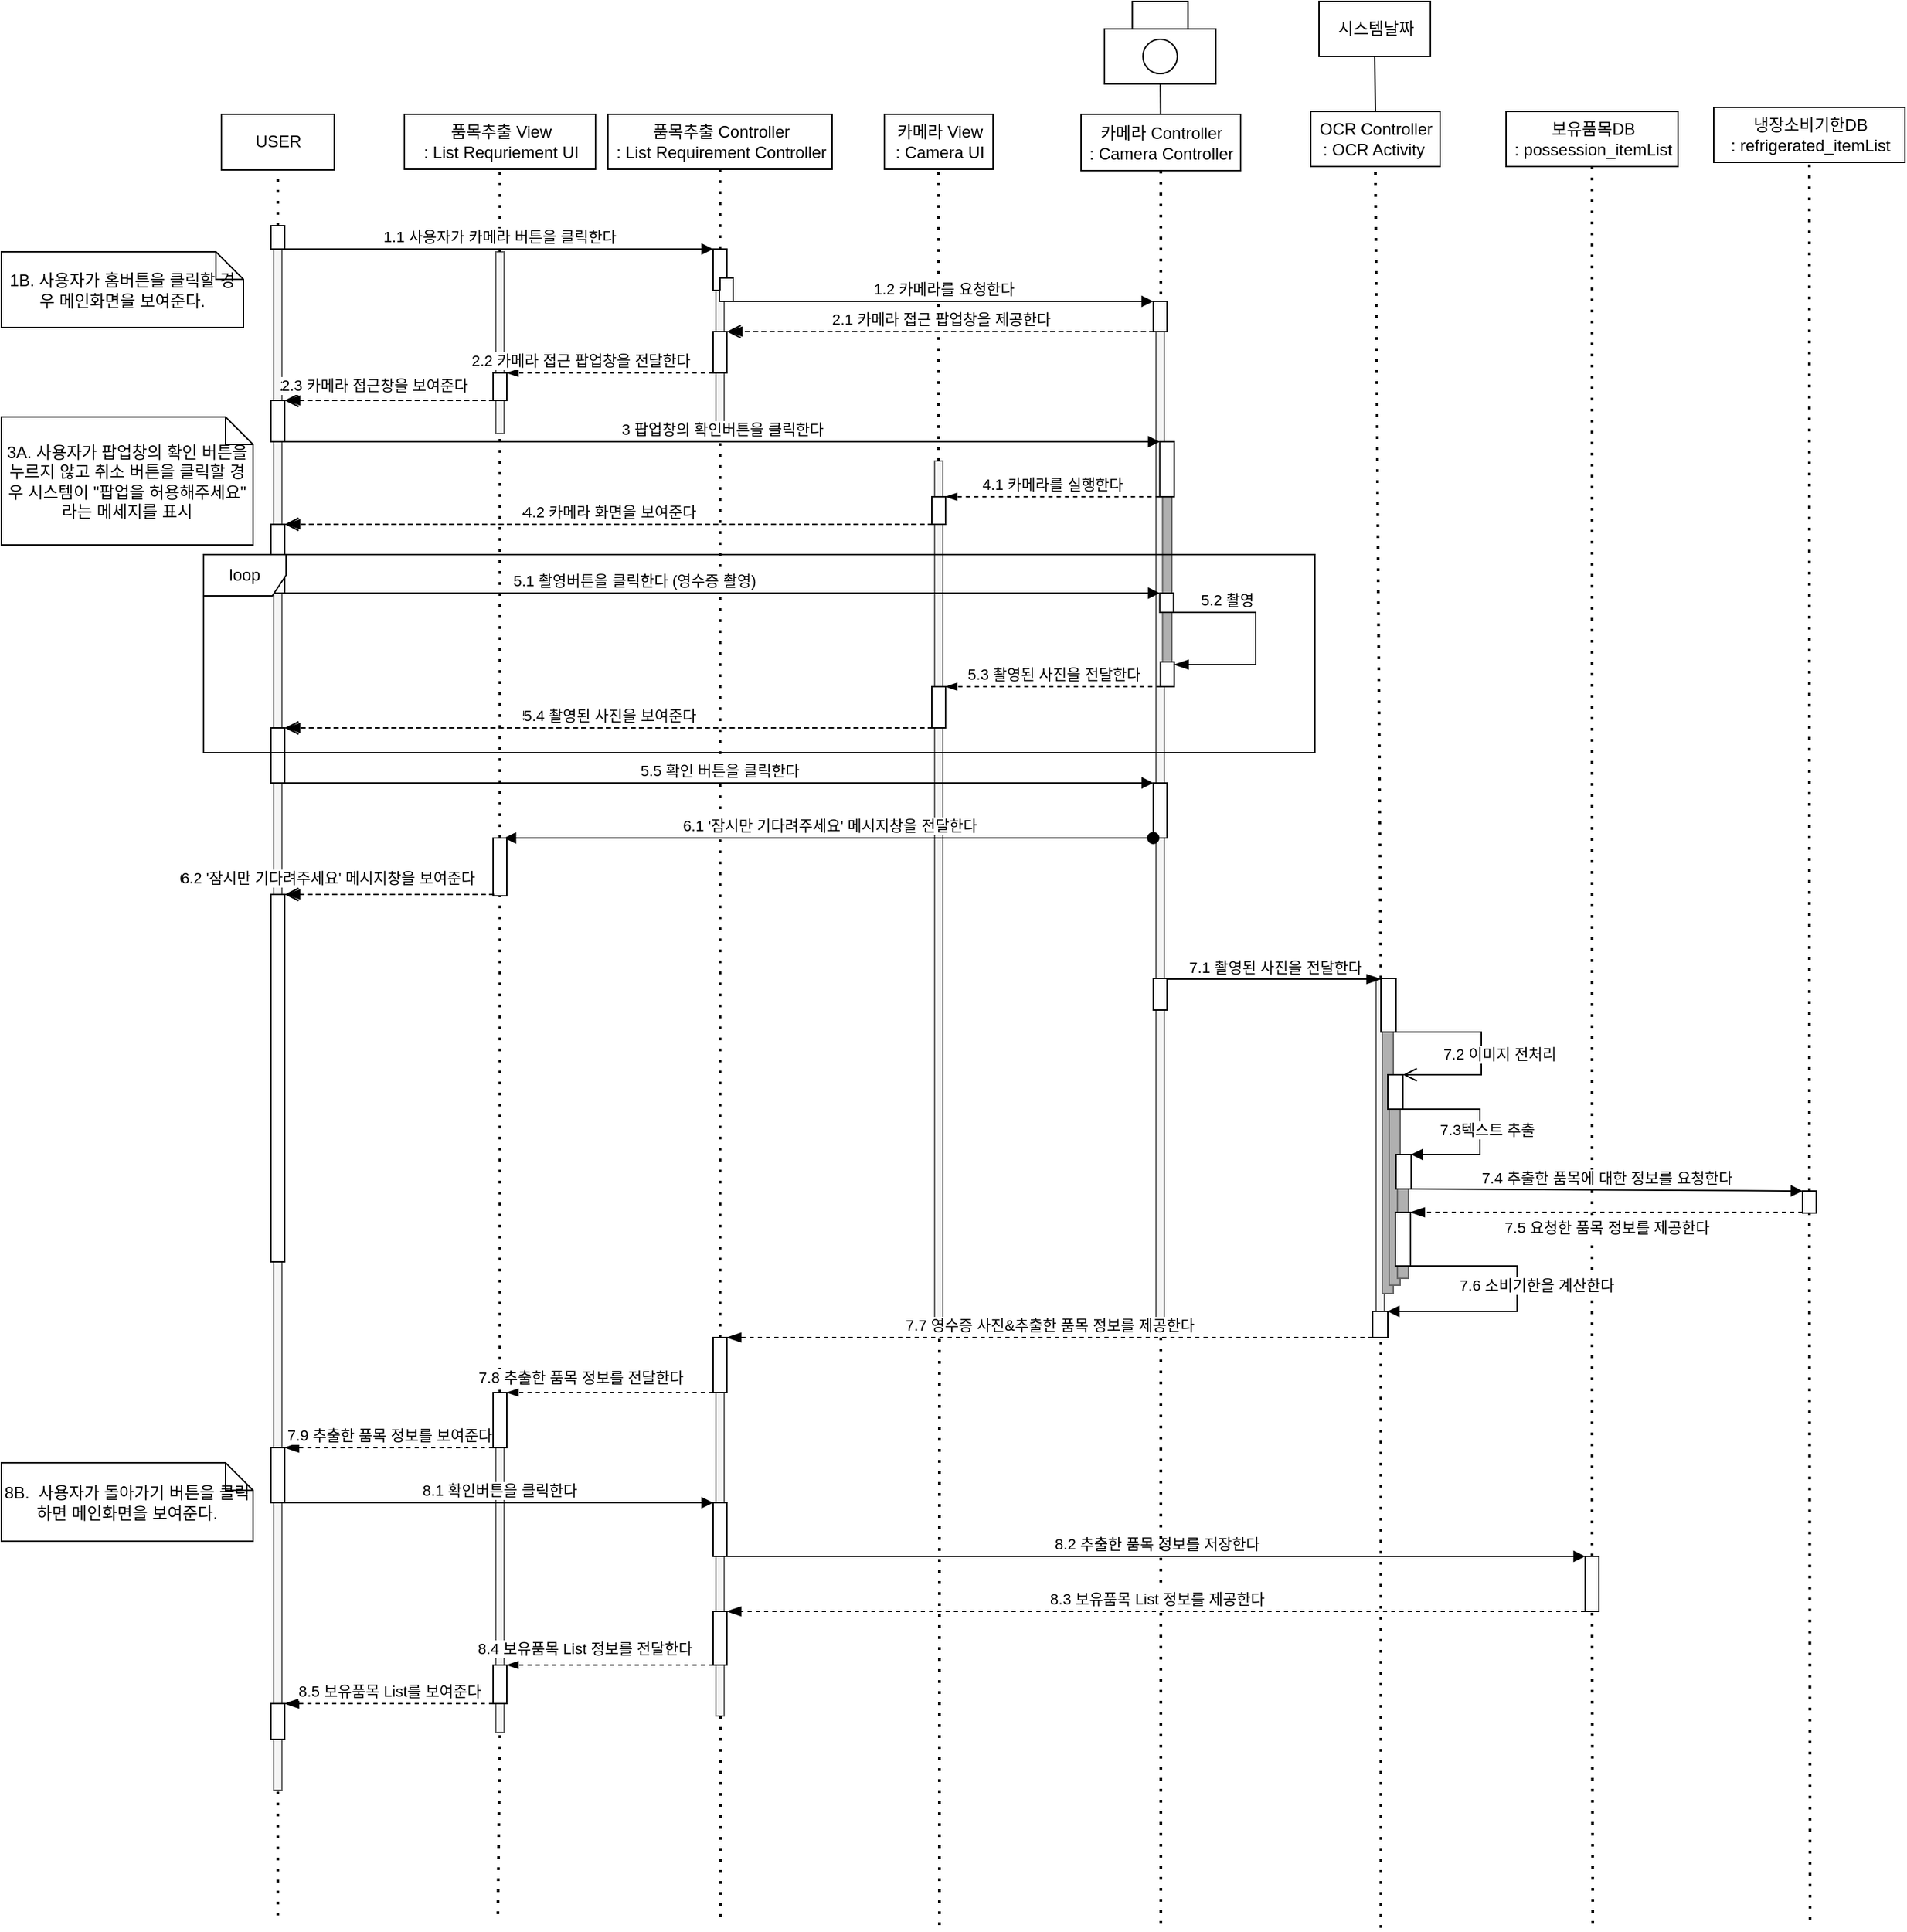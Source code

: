 <mxfile version="15.7.3" type="device"><diagram id="ChWG0NkSkj-l7kRN8Izt" name="Page-1"><mxGraphModel dx="2790" dy="1550" grid="0" gridSize="10" guides="1" tooltips="1" connect="1" arrows="1" fold="1" page="0" pageScale="1" pageWidth="827" pageHeight="1169" math="0" shadow="0"><root><mxCell id="0"/><mxCell id="1" parent="0"/><mxCell id="0nn3gfYqNoB2Dqnkeqli-12" value="" style="html=1;points=[];perimeter=orthogonalPerimeter;fillColor=#f5f5f5;fontColor=#333333;strokeColor=#666666;" vertex="1" parent="1"><mxGeometry x="287.5" y="965" width="6" height="233" as="geometry"/></mxCell><mxCell id="0nn3gfYqNoB2Dqnkeqli-11" value="" style="html=1;points=[];perimeter=orthogonalPerimeter;fillColor=#f5f5f5;fontColor=#333333;strokeColor=#666666;" vertex="1" parent="1"><mxGeometry x="447.5" y="914" width="6" height="272" as="geometry"/></mxCell><mxCell id="0nn3gfYqNoB2Dqnkeqli-9" value="" style="html=1;points=[];perimeter=orthogonalPerimeter;fillColor=#f5f5f5;fontColor=#333333;strokeColor=#666666;" vertex="1" parent="1"><mxGeometry x="606.5" y="274" width="6" height="632" as="geometry"/></mxCell><mxCell id="9cKev6pvQpJXpguG5PhA-92" value="" style="html=1;points=[];perimeter=orthogonalPerimeter;fillColor=#f5f5f5;fontColor=#333333;strokeColor=#666666;" parent="1" vertex="1"><mxGeometry x="767.5" y="161" width="6" height="740" as="geometry"/></mxCell><mxCell id="0nn3gfYqNoB2Dqnkeqli-2" value="" style="html=1;points=[];perimeter=orthogonalPerimeter;fillColor=#f5f5f5;fontColor=#333333;strokeColor=#666666;" vertex="1" parent="1"><mxGeometry x="287.5" y="122" width="6" height="132" as="geometry"/></mxCell><mxCell id="9cKev6pvQpJXpguG5PhA-1" value="" style="endArrow=none;dashed=1;html=1;dashPattern=1 3;strokeWidth=2;rounded=0;startArrow=none;" parent="1" source="0nn3gfYqNoB2Dqnkeqli-11" edge="1"><mxGeometry width="50" height="50" relative="1" as="geometry"><mxPoint x="450.5" y="1211" as="sourcePoint"/><mxPoint x="451" y="1332" as="targetPoint"/></mxGeometry></mxCell><mxCell id="9cKev6pvQpJXpguG5PhA-3" value="" style="endArrow=none;dashed=1;html=1;dashPattern=1 3;strokeWidth=2;rounded=0;entryX=0.5;entryY=1;entryDx=0;entryDy=0;" parent="1" target="9cKev6pvQpJXpguG5PhA-120" edge="1"><mxGeometry width="50" height="50" relative="1" as="geometry"><mxPoint x="129" y="1331" as="sourcePoint"/><mxPoint x="129" y="1130" as="targetPoint"/></mxGeometry></mxCell><mxCell id="9cKev6pvQpJXpguG5PhA-5" value="" style="endArrow=none;dashed=1;html=1;dashPattern=1 3;strokeWidth=2;rounded=0;entryX=0.5;entryY=1;entryDx=0;entryDy=0;startArrow=none;" parent="1" source="9cKev6pvQpJXpguG5PhA-73" target="9cKev6pvQpJXpguG5PhA-89" edge="1"><mxGeometry width="50" height="50" relative="1" as="geometry"><mxPoint x="450.5" y="1010" as="sourcePoint"/><mxPoint x="450.5" y="132" as="targetPoint"/></mxGeometry></mxCell><mxCell id="9cKev6pvQpJXpguG5PhA-7" value="" style="endArrow=none;dashed=1;html=1;dashPattern=1 3;strokeWidth=2;rounded=0;entryX=0.5;entryY=1;entryDx=0;entryDy=0;startArrow=none;" parent="1" target="9cKev6pvQpJXpguG5PhA-118" edge="1"><mxGeometry width="50" height="50" relative="1" as="geometry"><mxPoint x="129" y="198" as="sourcePoint"/><mxPoint x="129" y="90.49" as="targetPoint"/></mxGeometry></mxCell><mxCell id="9cKev6pvQpJXpguG5PhA-8" value="" style="endArrow=none;dashed=1;html=1;dashPattern=1 3;strokeWidth=2;rounded=0;entryX=0.5;entryY=1;entryDx=0;entryDy=0;startArrow=none;" parent="1" source="9cKev6pvQpJXpguG5PhA-120" target="9cKev6pvQpJXpguG5PhA-76" edge="1"><mxGeometry width="50" height="50" relative="1" as="geometry"><mxPoint x="129" y="1330" as="sourcePoint"/><mxPoint x="129" y="610" as="targetPoint"/></mxGeometry></mxCell><mxCell id="9cKev6pvQpJXpguG5PhA-10" value="" style="endArrow=none;dashed=1;html=1;dashPattern=1 3;strokeWidth=2;rounded=0;entryX=0.5;entryY=1;entryDx=0;entryDy=0;startArrow=none;" parent="1" source="9cKev6pvQpJXpguG5PhA-76" edge="1"><mxGeometry width="50" height="50" relative="1" as="geometry"><mxPoint x="129" y="1330" as="sourcePoint"/><mxPoint x="129" y="551" as="targetPoint"/></mxGeometry></mxCell><mxCell id="9cKev6pvQpJXpguG5PhA-11" value="" style="endArrow=none;dashed=1;html=1;dashPattern=1 3;strokeWidth=2;rounded=0;entryX=0.5;entryY=1;entryDx=0;entryDy=0;startArrow=none;" parent="1" edge="1"><mxGeometry width="50" height="50" relative="1" as="geometry"><mxPoint x="129" y="370" as="sourcePoint"/><mxPoint x="129" y="320" as="targetPoint"/></mxGeometry></mxCell><mxCell id="9cKev6pvQpJXpguG5PhA-12" value="" style="endArrow=none;dashed=1;html=1;dashPattern=1 3;strokeWidth=2;rounded=0;entryX=0.5;entryY=1;entryDx=0;entryDy=0;startArrow=none;" parent="1" edge="1"><mxGeometry width="50" height="50" relative="1" as="geometry"><mxPoint x="129" y="260" as="sourcePoint"/><mxPoint x="129" y="230" as="targetPoint"/></mxGeometry></mxCell><mxCell id="9cKev6pvQpJXpguG5PhA-13" value="" style="endArrow=none;dashed=1;html=1;dashPattern=1 3;strokeWidth=2;rounded=0;entryX=0.5;entryY=1;entryDx=0;entryDy=0;startArrow=none;" parent="1" source="9cKev6pvQpJXpguG5PhA-118" target="9cKev6pvQpJXpguG5PhA-15" edge="1"><mxGeometry width="50" height="50" relative="1" as="geometry"><mxPoint x="129" y="198" as="sourcePoint"/><mxPoint x="810" y="240" as="targetPoint"/></mxGeometry></mxCell><mxCell id="9cKev6pvQpJXpguG5PhA-14" value="" style="html=1;points=[];perimeter=orthogonalPerimeter;fillColor=#f5f5f5;fontColor=#333333;strokeColor=#666666;" parent="1" vertex="1"><mxGeometry x="126" y="120" width="6" height="1120" as="geometry"/></mxCell><mxCell id="9cKev6pvQpJXpguG5PhA-15" value="USER" style="html=1;" parent="1" vertex="1"><mxGeometry x="88" y="22" width="82" height="40.49" as="geometry"/></mxCell><mxCell id="9cKev6pvQpJXpguG5PhA-16" value="품목추출 View&lt;br&gt;: List Requriement UI" style="html=1;" parent="1" vertex="1"><mxGeometry x="221" y="22" width="139" height="40" as="geometry"/></mxCell><mxCell id="9cKev6pvQpJXpguG5PhA-17" value="품목추출 Controller&lt;br&gt;: List Requirement Controller" style="html=1;" parent="1" vertex="1"><mxGeometry x="369" y="22" width="163" height="40" as="geometry"/></mxCell><mxCell id="9cKev6pvQpJXpguG5PhA-18" value="카메라 View&lt;br&gt;: Camera UI" style="html=1;" parent="1" vertex="1"><mxGeometry x="570" y="22.0" width="79" height="40.01" as="geometry"/></mxCell><mxCell id="9cKev6pvQpJXpguG5PhA-19" value="카메라 Controller&lt;br&gt;: Camera Controller" style="html=1;" parent="1" vertex="1"><mxGeometry x="713" y="22" width="116" height="41" as="geometry"/></mxCell><mxCell id="9cKev6pvQpJXpguG5PhA-20" value="OCR Controller&lt;br&gt;: OCR Activity&amp;nbsp;" style="html=1;" parent="1" vertex="1"><mxGeometry x="880" y="20" width="94" height="40" as="geometry"/></mxCell><mxCell id="9cKev6pvQpJXpguG5PhA-21" value="보유품목DB&lt;br&gt;: possession_itemList" style="html=1;" parent="1" vertex="1"><mxGeometry x="1022" y="20" width="125" height="40" as="geometry"/></mxCell><mxCell id="9cKev6pvQpJXpguG5PhA-22" value="냉장소비기한DB&lt;br&gt;: refrigerated_itemList" style="html=1;" parent="1" vertex="1"><mxGeometry x="1173" y="17" width="139" height="40" as="geometry"/></mxCell><mxCell id="9cKev6pvQpJXpguG5PhA-23" value="0" style="html=1;" parent="1" vertex="1"><mxGeometry x="730" y="-40" width="81" height="40" as="geometry"/></mxCell><mxCell id="9cKev6pvQpJXpguG5PhA-24" value="" style="html=1;" parent="1" vertex="1"><mxGeometry x="750.25" y="-60" width="40.5" height="20" as="geometry"/></mxCell><mxCell id="9cKev6pvQpJXpguG5PhA-25" value="" style="ellipse;whiteSpace=wrap;html=1;aspect=fixed;" parent="1" vertex="1"><mxGeometry x="758" y="-32.5" width="25" height="25" as="geometry"/></mxCell><mxCell id="9cKev6pvQpJXpguG5PhA-26" value="시스템날짜" style="html=1;" parent="1" vertex="1"><mxGeometry x="886" y="-60" width="81" height="40" as="geometry"/></mxCell><mxCell id="9cKev6pvQpJXpguG5PhA-27" value="" style="endArrow=none;html=1;rounded=0;" parent="1" source="9cKev6pvQpJXpguG5PhA-19" target="9cKev6pvQpJXpguG5PhA-23" edge="1"><mxGeometry width="50" height="50" relative="1" as="geometry"><mxPoint x="760" y="150" as="sourcePoint"/><mxPoint x="810" y="100" as="targetPoint"/></mxGeometry></mxCell><mxCell id="9cKev6pvQpJXpguG5PhA-28" value="" style="endArrow=none;html=1;rounded=0;entryX=0.5;entryY=1;entryDx=0;entryDy=0;exitX=0.5;exitY=0;exitDx=0;exitDy=0;" parent="1" source="9cKev6pvQpJXpguG5PhA-20" target="9cKev6pvQpJXpguG5PhA-26" edge="1"><mxGeometry width="50" height="50" relative="1" as="geometry"><mxPoint x="756" y="120" as="sourcePoint"/><mxPoint x="806" y="70" as="targetPoint"/></mxGeometry></mxCell><mxCell id="9cKev6pvQpJXpguG5PhA-29" value="" style="endArrow=none;dashed=1;html=1;dashPattern=1 3;strokeWidth=2;rounded=0;entryX=0.5;entryY=1;entryDx=0;entryDy=0;startArrow=none;" parent="1" source="0nn3gfYqNoB2Dqnkeqli-2" target="9cKev6pvQpJXpguG5PhA-16" edge="1"><mxGeometry width="50" height="50" relative="1" as="geometry"><mxPoint x="289" y="1330" as="sourcePoint"/><mxPoint x="810" y="380" as="targetPoint"/></mxGeometry></mxCell><mxCell id="9cKev6pvQpJXpguG5PhA-30" value="" style="endArrow=none;dashed=1;html=1;dashPattern=1 3;strokeWidth=2;rounded=0;startArrow=none;" parent="1" source="9cKev6pvQpJXpguG5PhA-90" target="9cKev6pvQpJXpguG5PhA-17" edge="1"><mxGeometry width="50" height="50" relative="1" as="geometry"><mxPoint x="449" y="1320" as="sourcePoint"/><mxPoint x="810" y="240" as="targetPoint"/></mxGeometry></mxCell><mxCell id="9cKev6pvQpJXpguG5PhA-31" value="" style="endArrow=none;dashed=1;html=1;dashPattern=1 3;strokeWidth=2;rounded=0;entryX=0.5;entryY=1;entryDx=0;entryDy=0;startArrow=none;" parent="1" source="0nn3gfYqNoB2Dqnkeqli-9" target="9cKev6pvQpJXpguG5PhA-18" edge="1"><mxGeometry width="50" height="50" relative="1" as="geometry"><mxPoint x="609" y="1330" as="sourcePoint"/><mxPoint x="820" y="430" as="targetPoint"/></mxGeometry></mxCell><mxCell id="9cKev6pvQpJXpguG5PhA-32" value="" style="endArrow=none;dashed=1;html=1;dashPattern=1 3;strokeWidth=2;rounded=0;entryX=0.5;entryY=1;entryDx=0;entryDy=0;startArrow=none;" parent="1" source="9cKev6pvQpJXpguG5PhA-92" target="9cKev6pvQpJXpguG5PhA-19" edge="1"><mxGeometry width="50" height="50" relative="1" as="geometry"><mxPoint x="769" y="1320" as="sourcePoint"/><mxPoint x="820" y="430" as="targetPoint"/></mxGeometry></mxCell><mxCell id="9cKev6pvQpJXpguG5PhA-33" value="" style="endArrow=none;dashed=1;html=1;dashPattern=1 3;strokeWidth=2;rounded=0;entryX=0.5;entryY=1;entryDx=0;entryDy=0;startArrow=none;" parent="1" target="9cKev6pvQpJXpguG5PhA-20" edge="1"><mxGeometry width="50" height="50" relative="1" as="geometry"><mxPoint x="931" y="650" as="sourcePoint"/><mxPoint x="820" y="430" as="targetPoint"/></mxGeometry></mxCell><mxCell id="9cKev6pvQpJXpguG5PhA-34" value="" style="endArrow=none;dashed=1;html=1;dashPattern=1 3;strokeWidth=2;rounded=0;entryX=0.5;entryY=1;entryDx=0;entryDy=0;startArrow=none;" parent="1" source="9cKev6pvQpJXpguG5PhA-78" target="9cKev6pvQpJXpguG5PhA-21" edge="1"><mxGeometry width="50" height="50" relative="1" as="geometry"><mxPoint x="1089" y="1330" as="sourcePoint"/><mxPoint x="820" y="260" as="targetPoint"/></mxGeometry></mxCell><mxCell id="9cKev6pvQpJXpguG5PhA-35" value="" style="endArrow=none;dashed=1;html=1;dashPattern=1 3;strokeWidth=2;rounded=0;entryX=0.5;entryY=1;entryDx=0;entryDy=0;startArrow=none;" parent="1" source="9cKev6pvQpJXpguG5PhA-71" target="9cKev6pvQpJXpguG5PhA-22" edge="1"><mxGeometry width="50" height="50" relative="1" as="geometry"><mxPoint x="1230" y="1327" as="sourcePoint"/><mxPoint x="801" y="257" as="targetPoint"/></mxGeometry></mxCell><mxCell id="9cKev6pvQpJXpguG5PhA-36" value="1.1 사용자가 카메라 버튼을 클릭한다" style="html=1;verticalAlign=bottom;endArrow=block;rounded=0;" parent="1" target="9cKev6pvQpJXpguG5PhA-90" edge="1" source="9cKev6pvQpJXpguG5PhA-118"><mxGeometry width="80" relative="1" as="geometry"><mxPoint x="157" y="120" as="sourcePoint"/><mxPoint x="433" y="135" as="targetPoint"/></mxGeometry></mxCell><mxCell id="9cKev6pvQpJXpguG5PhA-37" value="1.2 카메라를 요청한다" style="html=1;verticalAlign=bottom;endArrow=block;rounded=0;startArrow=none;" parent="1" target="9cKev6pvQpJXpguG5PhA-94" edge="1" source="0nn3gfYqNoB2Dqnkeqli-7"><mxGeometry width="80" relative="1" as="geometry"><mxPoint x="450" y="150" as="sourcePoint"/><mxPoint x="770" y="150" as="targetPoint"/></mxGeometry></mxCell><mxCell id="9cKev6pvQpJXpguG5PhA-40" value="2.3 카메라 접근창을 보여준다" style="html=1;verticalAlign=bottom;endArrow=open;dashed=1;endSize=8;rounded=0;" parent="1" edge="1" target="9cKev6pvQpJXpguG5PhA-84" source="9cKev6pvQpJXpguG5PhA-55"><mxGeometry x="0.155" y="-2" relative="1" as="geometry"><mxPoint x="290" y="230" as="sourcePoint"/><mxPoint x="134.26" y="229.904" as="targetPoint"/><mxPoint as="offset"/></mxGeometry></mxCell><mxCell id="9cKev6pvQpJXpguG5PhA-41" value="4.2 카메라 화면을 보여준다" style="html=1;verticalAlign=bottom;endArrow=open;dashed=1;endSize=8;rounded=0;" parent="1" edge="1" target="9cKev6pvQpJXpguG5PhA-88" source="9cKev6pvQpJXpguG5PhA-57"><mxGeometry relative="1" as="geometry"><mxPoint x="587" y="312" as="sourcePoint"/><mxPoint x="133.34" y="320.12" as="targetPoint"/></mxGeometry></mxCell><mxCell id="9cKev6pvQpJXpguG5PhA-42" value="5.4 촬영된 사진을 보여준다" style="html=1;verticalAlign=bottom;endArrow=open;dashed=1;endSize=8;rounded=0;" parent="1" edge="1" target="9cKev6pvQpJXpguG5PhA-95" source="9cKev6pvQpJXpguG5PhA-59"><mxGeometry relative="1" as="geometry"><mxPoint x="613" y="490" as="sourcePoint"/><mxPoint x="133.28" y="489.95" as="targetPoint"/></mxGeometry></mxCell><mxCell id="9cKev6pvQpJXpguG5PhA-43" value="5.5 확인 버튼을 클릭한다" style="html=1;verticalAlign=bottom;endArrow=block;rounded=0;entryX=0.008;entryY=-0.001;entryDx=0;entryDy=0;entryPerimeter=0;" parent="1" target="9cKev6pvQpJXpguG5PhA-61" edge="1" source="9cKev6pvQpJXpguG5PhA-95"><mxGeometry width="80" relative="1" as="geometry"><mxPoint x="130" y="530" as="sourcePoint"/><mxPoint x="770" y="530" as="targetPoint"/></mxGeometry></mxCell><mxCell id="9cKev6pvQpJXpguG5PhA-44" value="6.2 '잠시만 기다려주세요' 메시지창을 보여준다" style="html=1;verticalAlign=bottom;endArrow=open;dashed=1;endSize=8;rounded=0;" parent="1" edge="1" target="9cKev6pvQpJXpguG5PhA-105" source="9cKev6pvQpJXpguG5PhA-63"><mxGeometry x="0.604" y="-3" relative="1" as="geometry"><mxPoint x="290" y="610" as="sourcePoint"/><mxPoint x="193" y="628" as="targetPoint"/><mxPoint as="offset"/></mxGeometry></mxCell><mxCell id="9cKev6pvQpJXpguG5PhA-49" value="8.1 확인버튼을 클릭한다" style="html=1;verticalAlign=bottom;endArrow=block;rounded=0;" parent="1" edge="1" target="9cKev6pvQpJXpguG5PhA-77" source="9cKev6pvQpJXpguG5PhA-76"><mxGeometry width="80" relative="1" as="geometry"><mxPoint x="125" y="1130" as="sourcePoint"/><mxPoint x="445" y="1130" as="targetPoint"/></mxGeometry></mxCell><mxCell id="9cKev6pvQpJXpguG5PhA-50" value="8.2 추출한 품목 정보를 저장한다" style="html=1;verticalAlign=bottom;endArrow=block;rounded=0;startArrow=none;" parent="1" target="9cKev6pvQpJXpguG5PhA-78" edge="1" source="9cKev6pvQpJXpguG5PhA-77"><mxGeometry width="80" relative="1" as="geometry"><mxPoint x="450.5" y="1169" as="sourcePoint"/><mxPoint x="1085" y="1169" as="targetPoint"/></mxGeometry></mxCell><mxCell id="9cKev6pvQpJXpguG5PhA-54" value="" style="endArrow=none;dashed=1;html=1;dashPattern=1 3;strokeWidth=2;rounded=0;entryX=0.5;entryY=1;entryDx=0;entryDy=0;startArrow=none;" parent="1" source="9cKev6pvQpJXpguG5PhA-89" target="9cKev6pvQpJXpguG5PhA-90" edge="1"><mxGeometry width="50" height="50" relative="1" as="geometry"><mxPoint x="449" y="1320" as="sourcePoint"/><mxPoint x="450.5" y="89.01" as="targetPoint"/></mxGeometry></mxCell><mxCell id="9cKev6pvQpJXpguG5PhA-55" value="" style="html=1;points=[];perimeter=orthogonalPerimeter;" parent="1" vertex="1"><mxGeometry x="285.5" y="210" width="10" height="20" as="geometry"/></mxCell><mxCell id="9cKev6pvQpJXpguG5PhA-56" value="" style="html=1;verticalAlign=bottom;endArrow=none;rounded=0;" parent="1" target="9cKev6pvQpJXpguG5PhA-99" edge="1"><mxGeometry width="80" relative="1" as="geometry"><mxPoint x="770.5" y="300" as="sourcePoint"/><mxPoint x="610" y="300" as="targetPoint"/></mxGeometry></mxCell><mxCell id="9cKev6pvQpJXpguG5PhA-57" value="" style="html=1;points=[];perimeter=orthogonalPerimeter;" parent="1" vertex="1"><mxGeometry x="604.5" y="300" width="10" height="20" as="geometry"/></mxCell><mxCell id="9cKev6pvQpJXpguG5PhA-60" value="5.2 촬영" style="html=1;verticalAlign=bottom;endArrow=blockThin;endSize=8;rounded=0;endFill=1;" parent="1" source="9cKev6pvQpJXpguG5PhA-104" target="9cKev6pvQpJXpguG5PhA-100" edge="1"><mxGeometry x="-0.506" relative="1" as="geometry"><mxPoint x="802" y="390" as="sourcePoint"/><mxPoint x="797" y="429" as="targetPoint"/><Array as="points"><mxPoint x="840" y="384"/><mxPoint x="840" y="422"/></Array><mxPoint as="offset"/></mxGeometry></mxCell><mxCell id="9cKev6pvQpJXpguG5PhA-61" value="" style="html=1;points=[];perimeter=orthogonalPerimeter;" parent="1" vertex="1"><mxGeometry x="765.5" y="508" width="10" height="40" as="geometry"/></mxCell><mxCell id="9cKev6pvQpJXpguG5PhA-63" value="" style="html=1;points=[];perimeter=orthogonalPerimeter;" parent="1" vertex="1"><mxGeometry x="285.5" y="548" width="10" height="42" as="geometry"/></mxCell><mxCell id="9cKev6pvQpJXpguG5PhA-64" value="" style="endArrow=none;dashed=1;html=1;dashPattern=1 3;strokeWidth=2;rounded=0;entryX=0.5;entryY=1;entryDx=0;entryDy=0;startArrow=none;" parent="1" source="9cKev6pvQpJXpguG5PhA-74" target="9cKev6pvQpJXpguG5PhA-63" edge="1"><mxGeometry width="50" height="50" relative="1" as="geometry"><mxPoint x="289" y="1330" as="sourcePoint"/><mxPoint x="290.5" y="90" as="targetPoint"/></mxGeometry></mxCell><mxCell id="9cKev6pvQpJXpguG5PhA-65" value="" style="html=1;points=[];perimeter=orthogonalPerimeter;" parent="1" vertex="1"><mxGeometry x="765.5" y="650" width="10" height="23" as="geometry"/></mxCell><mxCell id="9cKev6pvQpJXpguG5PhA-66" value="" style="endArrow=none;dashed=1;html=1;dashPattern=1 3;strokeWidth=2;rounded=0;" parent="1" edge="1" target="9cKev6pvQpJXpguG5PhA-117"><mxGeometry width="50" height="50" relative="1" as="geometry"><mxPoint x="931" y="1340" as="sourcePoint"/><mxPoint x="930.5" y="1010" as="targetPoint"/></mxGeometry></mxCell><mxCell id="9cKev6pvQpJXpguG5PhA-67" value="7.2 이미지 전처리" style="html=1;verticalAlign=bottom;endArrow=open;endSize=8;rounded=0;" parent="1" source="9cKev6pvQpJXpguG5PhA-110" target="9cKev6pvQpJXpguG5PhA-112" edge="1"><mxGeometry x="0.16" y="13" relative="1" as="geometry"><mxPoint x="952" y="685" as="sourcePoint"/><mxPoint x="934" y="720" as="targetPoint"/><Array as="points"><mxPoint x="1004" y="689"/><mxPoint x="1004" y="720"/></Array><mxPoint as="offset"/></mxGeometry></mxCell><mxCell id="9cKev6pvQpJXpguG5PhA-68" value="7.4 추출한 품목에 대한 정보를 요청한다" style="html=1;verticalAlign=bottom;endArrow=block;rounded=0;" parent="1" source="9cKev6pvQpJXpguG5PhA-114" target="9cKev6pvQpJXpguG5PhA-71" edge="1"><mxGeometry width="80" relative="1" as="geometry"><mxPoint x="979" y="820" as="sourcePoint"/><mxPoint x="1209" y="820" as="targetPoint"/></mxGeometry></mxCell><mxCell id="9cKev6pvQpJXpguG5PhA-70" value="7.6 소비기한을 계산한다" style="html=1;verticalAlign=bottom;endArrow=block;rounded=0;edgeStyle=orthogonalEdgeStyle;" parent="1" source="9cKev6pvQpJXpguG5PhA-115" target="9cKev6pvQpJXpguG5PhA-117" edge="1"><mxGeometry x="-0.017" y="14" width="80" relative="1" as="geometry"><mxPoint x="979" y="890" as="sourcePoint"/><mxPoint x="1030" y="971" as="targetPoint"/><Array as="points"><mxPoint x="1030" y="859"/><mxPoint x="1030" y="892"/></Array><mxPoint as="offset"/></mxGeometry></mxCell><mxCell id="9cKev6pvQpJXpguG5PhA-71" value="" style="html=1;points=[];perimeter=orthogonalPerimeter;" parent="1" vertex="1"><mxGeometry x="1237.5" y="804.5" width="10" height="16" as="geometry"/></mxCell><mxCell id="9cKev6pvQpJXpguG5PhA-72" value="" style="endArrow=none;dashed=1;html=1;dashPattern=1 3;strokeWidth=2;rounded=0;entryX=0.5;entryY=1;entryDx=0;entryDy=0;" parent="1" target="9cKev6pvQpJXpguG5PhA-71" edge="1"><mxGeometry width="50" height="50" relative="1" as="geometry"><mxPoint x="1243" y="1334" as="sourcePoint"/><mxPoint x="1231.5" y="87" as="targetPoint"/></mxGeometry></mxCell><mxCell id="9cKev6pvQpJXpguG5PhA-73" value="" style="html=1;points=[];perimeter=orthogonalPerimeter;" parent="1" vertex="1"><mxGeometry x="445.5" y="911" width="10" height="40" as="geometry"/></mxCell><mxCell id="9cKev6pvQpJXpguG5PhA-74" value="" style="html=1;points=[];perimeter=orthogonalPerimeter;" parent="1" vertex="1"><mxGeometry x="285.5" y="951" width="10" height="40" as="geometry"/></mxCell><mxCell id="9cKev6pvQpJXpguG5PhA-76" value="" style="html=1;points=[];perimeter=orthogonalPerimeter;" parent="1" vertex="1"><mxGeometry x="124" y="991" width="10" height="40" as="geometry"/></mxCell><mxCell id="9cKev6pvQpJXpguG5PhA-78" value="" style="html=1;points=[];perimeter=orthogonalPerimeter;" parent="1" vertex="1"><mxGeometry x="1079.5" y="1070" width="10" height="40" as="geometry"/></mxCell><mxCell id="9cKev6pvQpJXpguG5PhA-79" value="" style="endArrow=none;dashed=1;html=1;dashPattern=1 3;strokeWidth=2;rounded=0;entryX=0.5;entryY=1;entryDx=0;entryDy=0;" parent="1" target="9cKev6pvQpJXpguG5PhA-78" edge="1"><mxGeometry width="50" height="50" relative="1" as="geometry"><mxPoint x="1085" y="1337" as="sourcePoint"/><mxPoint x="1090.5" y="90" as="targetPoint"/></mxGeometry></mxCell><mxCell id="9cKev6pvQpJXpguG5PhA-80" value="" style="html=1;points=[];perimeter=orthogonalPerimeter;" parent="1" vertex="1"><mxGeometry x="285.5" y="1149" width="10" height="28" as="geometry"/></mxCell><mxCell id="9cKev6pvQpJXpguG5PhA-81" value="" style="endArrow=none;dashed=1;html=1;dashPattern=1 3;strokeWidth=2;rounded=0;entryX=0.494;entryY=0.993;entryDx=0;entryDy=0;entryPerimeter=0;" parent="1" target="0nn3gfYqNoB2Dqnkeqli-12" edge="1"><mxGeometry width="50" height="50" relative="1" as="geometry"><mxPoint x="289" y="1330" as="sourcePoint"/><mxPoint x="306" y="1198" as="targetPoint"/></mxGeometry></mxCell><mxCell id="9cKev6pvQpJXpguG5PhA-82" value="6.1 '잠시만 기다려주세요' 메시지창을 전달한다" style="html=1;verticalAlign=bottom;startArrow=oval;startFill=1;endArrow=block;startSize=8;rounded=0;entryX=0.817;entryY=0;entryDx=0;entryDy=0;entryPerimeter=0;" parent="1" target="9cKev6pvQpJXpguG5PhA-63" edge="1" source="9cKev6pvQpJXpguG5PhA-61"><mxGeometry width="60" relative="1" as="geometry"><mxPoint x="770" y="571" as="sourcePoint"/><mxPoint x="300" y="571" as="targetPoint"/></mxGeometry></mxCell><mxCell id="9cKev6pvQpJXpguG5PhA-83" value="7.3텍스트 추출" style="html=1;verticalAlign=bottom;endArrow=block;rounded=0;edgeStyle=orthogonalEdgeStyle;startArrow=none;" parent="1" source="9cKev6pvQpJXpguG5PhA-112" target="9cKev6pvQpJXpguG5PhA-114" edge="1"><mxGeometry x="0.148" y="5" width="80" relative="1" as="geometry"><mxPoint x="1031" y="770" as="sourcePoint"/><mxPoint x="957" y="791" as="targetPoint"/><Array as="points"><mxPoint x="1003" y="745"/><mxPoint x="1003" y="778"/></Array><mxPoint as="offset"/></mxGeometry></mxCell><mxCell id="9cKev6pvQpJXpguG5PhA-84" value="" style="html=1;points=[];perimeter=orthogonalPerimeter;" parent="1" vertex="1"><mxGeometry x="124" y="230" width="10" height="30" as="geometry"/></mxCell><mxCell id="9cKev6pvQpJXpguG5PhA-85" value="1B. 사용자가 홈버튼을 클릭할 경우 메인화면을 보여준다." style="shape=note;size=20;whiteSpace=wrap;html=1;" parent="1" vertex="1"><mxGeometry x="-72" y="122" width="176" height="55" as="geometry"/></mxCell><mxCell id="9cKev6pvQpJXpguG5PhA-86" value="3A. 사용자가 팝업창의 확인 버튼을 누르지 않고 취소 버튼을 클릭할 경우 시스템이 &quot;팝업을 허용해주세요&quot; 라는 메세지를 표시" style="shape=note;size=20;whiteSpace=wrap;html=1;" parent="1" vertex="1"><mxGeometry x="-72" y="242" width="183" height="93" as="geometry"/></mxCell><mxCell id="9cKev6pvQpJXpguG5PhA-87" value="8B.&amp;nbsp; 사용자가 돌아가기 버튼을 클릭하면 메인화면을 보여준다." style="shape=note;size=20;whiteSpace=wrap;html=1;" parent="1" vertex="1"><mxGeometry x="-72" y="1002" width="183" height="57" as="geometry"/></mxCell><mxCell id="9cKev6pvQpJXpguG5PhA-88" value="" style="html=1;points=[];perimeter=orthogonalPerimeter;" parent="1" vertex="1"><mxGeometry x="124" y="320" width="10" height="50" as="geometry"/></mxCell><mxCell id="9cKev6pvQpJXpguG5PhA-89" value="" style="html=1;points=[];perimeter=orthogonalPerimeter;fillColor=#f5f5f5;fontColor=#333333;strokeColor=#666666;" parent="1" vertex="1"><mxGeometry x="447.5" y="120" width="6" height="136" as="geometry"/></mxCell><mxCell id="9cKev6pvQpJXpguG5PhA-90" value="" style="html=1;points=[];perimeter=orthogonalPerimeter;" parent="1" vertex="1"><mxGeometry x="445.5" y="120" width="10" height="30" as="geometry"/></mxCell><mxCell id="9cKev6pvQpJXpguG5PhA-91" value="" style="html=1;points=[];perimeter=orthogonalPerimeter;" parent="1" vertex="1"><mxGeometry x="445.5" y="180" width="10" height="30" as="geometry"/></mxCell><mxCell id="9cKev6pvQpJXpguG5PhA-94" value="" style="html=1;points=[];perimeter=orthogonalPerimeter;" parent="1" vertex="1"><mxGeometry x="765.5" y="158" width="10" height="22" as="geometry"/></mxCell><mxCell id="9cKev6pvQpJXpguG5PhA-95" value="" style="html=1;points=[];perimeter=orthogonalPerimeter;" parent="1" vertex="1"><mxGeometry x="124" y="468" width="10" height="40" as="geometry"/></mxCell><mxCell id="9cKev6pvQpJXpguG5PhA-96" value="3 팝업창의 확인버튼을 클릭한다" style="html=1;verticalAlign=bottom;endArrow=block;rounded=0;" parent="1" edge="1" target="9cKev6pvQpJXpguG5PhA-99" source="9cKev6pvQpJXpguG5PhA-84"><mxGeometry width="80" relative="1" as="geometry"><mxPoint x="130.5" y="260" as="sourcePoint"/><mxPoint x="772.008" y="260.502" as="targetPoint"/></mxGeometry></mxCell><mxCell id="9cKev6pvQpJXpguG5PhA-98" value="" style="html=1;points=[];perimeter=orthogonalPerimeter;fillColor=#B0B0B0;fontColor=#333333;strokeColor=#666666;" parent="1" vertex="1"><mxGeometry x="772.25" y="260" width="6.75" height="173" as="geometry"/></mxCell><mxCell id="9cKev6pvQpJXpguG5PhA-99" value="" style="html=1;points=[];perimeter=orthogonalPerimeter;" parent="1" vertex="1"><mxGeometry x="770.25" y="260" width="10.5" height="40" as="geometry"/></mxCell><mxCell id="9cKev6pvQpJXpguG5PhA-100" value="" style="html=1;points=[];perimeter=orthogonalPerimeter;" parent="1" vertex="1"><mxGeometry x="770.75" y="420" width="10" height="18" as="geometry"/></mxCell><mxCell id="9cKev6pvQpJXpguG5PhA-101" value="5.1 촬영버튼을 클릭한다 (영수증 촬영)" style="html=1;verticalAlign=bottom;endArrow=block;rounded=0;" parent="1" target="9cKev6pvQpJXpguG5PhA-104" edge="1" source="9cKev6pvQpJXpguG5PhA-88"><mxGeometry x="-0.202" width="80" relative="1" as="geometry"><mxPoint x="130.75" y="370" as="sourcePoint"/><mxPoint x="724" y="387" as="targetPoint"/><Array as="points"/><mxPoint as="offset"/></mxGeometry></mxCell><mxCell id="9cKev6pvQpJXpguG5PhA-104" value="" style="html=1;points=[];perimeter=orthogonalPerimeter;" parent="1" vertex="1"><mxGeometry x="770.25" y="370" width="10" height="14" as="geometry"/></mxCell><mxCell id="9cKev6pvQpJXpguG5PhA-105" value="" style="html=1;points=[];perimeter=orthogonalPerimeter;" parent="1" vertex="1"><mxGeometry x="124" y="589" width="10" height="267" as="geometry"/></mxCell><mxCell id="9cKev6pvQpJXpguG5PhA-106" value="loop" style="shape=umlFrame;whiteSpace=wrap;html=1;" parent="1" vertex="1"><mxGeometry x="75" y="342" width="808" height="144" as="geometry"/></mxCell><mxCell id="9cKev6pvQpJXpguG5PhA-107" value="" style="endArrow=none;dashed=1;html=1;dashPattern=1 3;strokeWidth=2;rounded=0;" parent="1" target="9cKev6pvQpJXpguG5PhA-92" edge="1"><mxGeometry width="50" height="50" relative="1" as="geometry"><mxPoint x="771" y="1337" as="sourcePoint"/><mxPoint x="771" y="749" as="targetPoint"/></mxGeometry></mxCell><mxCell id="9cKev6pvQpJXpguG5PhA-108" value="" style="html=1;points=[];perimeter=orthogonalPerimeter;fillColor=#f5f5f5;fontColor=#333333;strokeColor=#666666;" parent="1" vertex="1"><mxGeometry x="927.5" y="650" width="6" height="257" as="geometry"/></mxCell><mxCell id="9cKev6pvQpJXpguG5PhA-109" value="" style="html=1;points=[];perimeter=orthogonalPerimeter;fillColor=#B0B0B0;fontColor=#333333;strokeColor=#666666;" parent="1" vertex="1"><mxGeometry x="932" y="662" width="8" height="217" as="geometry"/></mxCell><mxCell id="9cKev6pvQpJXpguG5PhA-110" value="" style="html=1;points=[];perimeter=orthogonalPerimeter;" parent="1" vertex="1"><mxGeometry x="931" y="650" width="11" height="39" as="geometry"/></mxCell><mxCell id="9cKev6pvQpJXpguG5PhA-111" value="" style="html=1;points=[];perimeter=orthogonalPerimeter;fillColor=#B0B0B0;fontColor=#333333;strokeColor=#666666;" parent="1" vertex="1"><mxGeometry x="937" y="720" width="8" height="153" as="geometry"/></mxCell><mxCell id="9cKev6pvQpJXpguG5PhA-112" value="" style="html=1;points=[];perimeter=orthogonalPerimeter;" parent="1" vertex="1"><mxGeometry x="936" y="720" width="11" height="25" as="geometry"/></mxCell><mxCell id="9cKev6pvQpJXpguG5PhA-113" value="" style="html=1;points=[];perimeter=orthogonalPerimeter;fillColor=#B0B0B0;fontColor=#333333;strokeColor=#666666;" parent="1" vertex="1"><mxGeometry x="943" y="778" width="8" height="90" as="geometry"/></mxCell><mxCell id="9cKev6pvQpJXpguG5PhA-114" value="" style="html=1;points=[];perimeter=orthogonalPerimeter;" parent="1" vertex="1"><mxGeometry x="942" y="778" width="11" height="25" as="geometry"/></mxCell><mxCell id="9cKev6pvQpJXpguG5PhA-115" value="" style="html=1;points=[];perimeter=orthogonalPerimeter;" parent="1" vertex="1"><mxGeometry x="941.5" y="820" width="11" height="39" as="geometry"/></mxCell><mxCell id="9cKev6pvQpJXpguG5PhA-117" value="" style="html=1;points=[];perimeter=orthogonalPerimeter;" parent="1" vertex="1"><mxGeometry x="925" y="892" width="11" height="19" as="geometry"/></mxCell><mxCell id="9cKev6pvQpJXpguG5PhA-118" value="" style="html=1;points=[];perimeter=orthogonalPerimeter;" parent="1" vertex="1"><mxGeometry x="124" y="103" width="10" height="17" as="geometry"/></mxCell><mxCell id="9cKev6pvQpJXpguG5PhA-120" value="" style="html=1;points=[];perimeter=orthogonalPerimeter;" parent="1" vertex="1"><mxGeometry x="124" y="1177" width="10" height="26" as="geometry"/></mxCell><mxCell id="9cKev6pvQpJXpguG5PhA-39" value="2.1 카메라 접근 팝업창을 제공한다" style="html=1;verticalAlign=bottom;endArrow=open;dashed=1;endSize=8;rounded=0;" parent="1" target="9cKev6pvQpJXpguG5PhA-91" edge="1" source="9cKev6pvQpJXpguG5PhA-94"><mxGeometry relative="1" as="geometry"><mxPoint x="770" y="180" as="sourcePoint"/><mxPoint x="461" y="180" as="targetPoint"/></mxGeometry></mxCell><mxCell id="0nn3gfYqNoB2Dqnkeqli-3" value="" style="endArrow=none;dashed=1;html=1;dashPattern=1 3;strokeWidth=2;rounded=0;startArrow=none;" edge="1" parent="1" source="9cKev6pvQpJXpguG5PhA-63" target="0nn3gfYqNoB2Dqnkeqli-2"><mxGeometry width="50" height="50" relative="1" as="geometry"><mxPoint x="290.5" y="570" as="sourcePoint"/><mxPoint x="275" y="247" as="targetPoint"/></mxGeometry></mxCell><mxCell id="9cKev6pvQpJXpguG5PhA-59" value="" style="html=1;points=[];perimeter=orthogonalPerimeter;" parent="1" vertex="1"><mxGeometry x="604.5" y="438" width="10" height="30" as="geometry"/></mxCell><mxCell id="0nn3gfYqNoB2Dqnkeqli-4" value="" style="endArrow=none;dashed=1;html=1;dashPattern=1 3;strokeWidth=2;rounded=0;" edge="1" parent="1" target="0nn3gfYqNoB2Dqnkeqli-9"><mxGeometry width="50" height="50" relative="1" as="geometry"><mxPoint x="610" y="1338" as="sourcePoint"/><mxPoint x="595" y="567" as="targetPoint"/></mxGeometry></mxCell><mxCell id="9cKev6pvQpJXpguG5PhA-45" value="7.1 촬영된 사진을 전달한다" style="html=1;verticalAlign=bottom;endArrow=blockThin;endSize=8;rounded=0;endFill=1;" parent="1" edge="1"><mxGeometry relative="1" as="geometry"><mxPoint x="775.5" y="650.5" as="sourcePoint"/><mxPoint x="931" y="650.5" as="targetPoint"/></mxGeometry></mxCell><mxCell id="9cKev6pvQpJXpguG5PhA-77" value="" style="html=1;points=[];perimeter=orthogonalPerimeter;" parent="1" vertex="1"><mxGeometry x="445.5" y="1031" width="10" height="39" as="geometry"/></mxCell><mxCell id="9cKev6pvQpJXpguG5PhA-119" value="" style="html=1;points=[];perimeter=orthogonalPerimeter;" parent="1" vertex="1"><mxGeometry x="445.5" y="1110" width="10" height="39" as="geometry"/></mxCell><mxCell id="0nn3gfYqNoB2Dqnkeqli-7" value="" style="html=1;points=[];perimeter=orthogonalPerimeter;" vertex="1" parent="1"><mxGeometry x="450" y="141" width="10" height="17" as="geometry"/></mxCell><mxCell id="0nn3gfYqNoB2Dqnkeqli-8" value="" style="html=1;verticalAlign=bottom;endArrow=none;rounded=0;" edge="1" parent="1" source="9cKev6pvQpJXpguG5PhA-90" target="0nn3gfYqNoB2Dqnkeqli-7"><mxGeometry width="80" relative="1" as="geometry"><mxPoint x="455.5" y="150" as="sourcePoint"/><mxPoint x="765.5" y="150" as="targetPoint"/></mxGeometry></mxCell><mxCell id="9cKev6pvQpJXpguG5PhA-38" value="2.2 카메라 접근 팝업창을 전달한다" style="html=1;verticalAlign=bottom;endArrow=blockThin;rounded=0;dashed=1;endFill=1;" parent="1" edge="1" target="9cKev6pvQpJXpguG5PhA-55" source="9cKev6pvQpJXpguG5PhA-91"><mxGeometry x="0.293" width="80" relative="1" as="geometry"><mxPoint x="450.5" y="210" as="sourcePoint"/><mxPoint x="295" y="210" as="targetPoint"/><mxPoint as="offset"/></mxGeometry></mxCell><mxCell id="9cKev6pvQpJXpguG5PhA-48" value="7.9 추출한 품목 정보를 보여준다" style="html=1;verticalAlign=bottom;endArrow=blockThin;dashed=1;endSize=8;rounded=0;endFill=1;" parent="1" edge="1" target="9cKev6pvQpJXpguG5PhA-76" source="9cKev6pvQpJXpguG5PhA-74"><mxGeometry relative="1" as="geometry"><mxPoint x="294" y="1090" as="sourcePoint"/><mxPoint x="134" y="1090" as="targetPoint"/></mxGeometry></mxCell><mxCell id="9cKev6pvQpJXpguG5PhA-51" value="8.3 보유품목 List 정보를 제공한다" style="html=1;verticalAlign=bottom;endArrow=blockThin;dashed=1;endSize=8;rounded=0;endFill=1;" parent="1" edge="1" target="9cKev6pvQpJXpguG5PhA-119" source="9cKev6pvQpJXpguG5PhA-78"><mxGeometry relative="1" as="geometry"><mxPoint x="1080" y="1210" as="sourcePoint"/><mxPoint x="456" y="1210" as="targetPoint"/></mxGeometry></mxCell><mxCell id="9cKev6pvQpJXpguG5PhA-53" value="8.5 보유품목 List를 보여준다" style="html=1;verticalAlign=bottom;endArrow=blockThin;dashed=1;endSize=8;rounded=0;endFill=1;" parent="1" source="9cKev6pvQpJXpguG5PhA-80" target="9cKev6pvQpJXpguG5PhA-120" edge="1"><mxGeometry relative="1" as="geometry"><mxPoint x="294" y="1290" as="sourcePoint"/><mxPoint x="140" y="1290" as="targetPoint"/></mxGeometry></mxCell><mxCell id="9cKev6pvQpJXpguG5PhA-97" value="4.1 카메라를 실행한다" style="html=1;verticalAlign=bottom;endArrow=blockThin;rounded=0;startArrow=none;dashed=1;endFill=1;" parent="1" target="9cKev6pvQpJXpguG5PhA-57" edge="1" source="9cKev6pvQpJXpguG5PhA-99"><mxGeometry width="80" relative="1" as="geometry"><mxPoint x="770" y="300" as="sourcePoint"/><mxPoint x="647" y="310" as="targetPoint"/></mxGeometry></mxCell><mxCell id="9cKev6pvQpJXpguG5PhA-103" value="5.3 촬영된 사진을 전달한다" style="html=1;verticalAlign=bottom;endArrow=blockThin;rounded=0;dashed=1;endFill=1;" parent="1" target="9cKev6pvQpJXpguG5PhA-59" edge="1" source="9cKev6pvQpJXpguG5PhA-100"><mxGeometry width="80" relative="1" as="geometry"><mxPoint x="770.5" y="460" as="sourcePoint"/><mxPoint x="631" y="453" as="targetPoint"/></mxGeometry></mxCell><mxCell id="9cKev6pvQpJXpguG5PhA-69" value="7.5 요청한 품목 정보를 제공한다" style="html=1;verticalAlign=bottom;endArrow=blockThin;dashed=1;endSize=8;rounded=0;endFill=1;" parent="1" target="9cKev6pvQpJXpguG5PhA-115" edge="1" source="9cKev6pvQpJXpguG5PhA-71"><mxGeometry y="20" relative="1" as="geometry"><mxPoint x="1255" y="890" as="sourcePoint"/><mxPoint x="935" y="890" as="targetPoint"/><mxPoint as="offset"/></mxGeometry></mxCell><mxCell id="9cKev6pvQpJXpguG5PhA-47" value="7.8 추출한 품목 정보를 전달한다" style="html=1;verticalAlign=bottom;endArrow=blockThin;rounded=0;dashed=1;endFill=1;" parent="1" edge="1" target="9cKev6pvQpJXpguG5PhA-74" source="9cKev6pvQpJXpguG5PhA-73"><mxGeometry x="0.3" y="-2" width="80" relative="1" as="geometry"><mxPoint x="456" y="1050" as="sourcePoint"/><mxPoint x="296" y="1050" as="targetPoint"/><mxPoint x="1" as="offset"/></mxGeometry></mxCell><mxCell id="9cKev6pvQpJXpguG5PhA-52" value="8.4 보유품목 List 정보를 전달한다" style="html=1;verticalAlign=bottom;endArrow=blockThin;rounded=0;dashed=1;endFill=1;" parent="1" edge="1" target="9cKev6pvQpJXpguG5PhA-80" source="9cKev6pvQpJXpguG5PhA-119"><mxGeometry x="0.26" y="-3" width="80" relative="1" as="geometry"><mxPoint x="448" y="1250" as="sourcePoint"/><mxPoint x="296" y="1250" as="targetPoint"/><mxPoint x="1" as="offset"/></mxGeometry></mxCell><mxCell id="9cKev6pvQpJXpguG5PhA-46" value="7.7 영수증 사진&amp;amp;추출한 품목 정보를 제공한다" style="html=1;verticalAlign=bottom;endArrow=blockThin;dashed=1;endSize=8;rounded=0;endFill=1;" parent="1" target="9cKev6pvQpJXpguG5PhA-73" edge="1" source="9cKev6pvQpJXpguG5PhA-117"><mxGeometry relative="1" as="geometry"><mxPoint x="930" y="1010" as="sourcePoint"/><mxPoint x="479" y="1018" as="targetPoint"/></mxGeometry></mxCell><mxCell id="0nn3gfYqNoB2Dqnkeqli-13" value="2.1 카메라 접근 팝업창을 제공한다" style="html=1;verticalAlign=bottom;endArrow=blockThin;dashed=1;endSize=8;rounded=0;endFill=1;" edge="1" parent="1"><mxGeometry relative="1" as="geometry"><mxPoint x="766.25" y="180" as="sourcePoint"/><mxPoint x="456.25" y="180" as="targetPoint"/></mxGeometry></mxCell><mxCell id="0nn3gfYqNoB2Dqnkeqli-14" value="2.3 카메라 접근창을 보여준다" style="html=1;verticalAlign=bottom;endArrow=blockThin;dashed=1;endSize=8;rounded=0;endFill=1;" edge="1" parent="1"><mxGeometry x="0.155" y="-2" relative="1" as="geometry"><mxPoint x="286.25" y="230" as="sourcePoint"/><mxPoint x="134.75" y="230" as="targetPoint"/><mxPoint as="offset"/></mxGeometry></mxCell><mxCell id="0nn3gfYqNoB2Dqnkeqli-15" value="4.2 카메라 화면을 보여준다" style="html=1;verticalAlign=bottom;endArrow=blockThin;dashed=1;endSize=8;rounded=0;endFill=1;" edge="1" parent="1"><mxGeometry relative="1" as="geometry"><mxPoint x="605.25" y="320.0" as="sourcePoint"/><mxPoint x="134.75" y="320.0" as="targetPoint"/></mxGeometry></mxCell><mxCell id="0nn3gfYqNoB2Dqnkeqli-16" value="5.4 촬영된 사진을 보여준다" style="html=1;verticalAlign=bottom;endArrow=blockThin;dashed=1;endSize=8;rounded=0;endFill=1;" edge="1" parent="1"><mxGeometry relative="1" as="geometry"><mxPoint x="605.25" y="468" as="sourcePoint"/><mxPoint x="134.75" y="468" as="targetPoint"/></mxGeometry></mxCell><mxCell id="0nn3gfYqNoB2Dqnkeqli-17" value="6.2 '잠시만 기다려주세요' 메시지창을 보여준다" style="html=1;verticalAlign=bottom;endArrow=blockThin;dashed=1;endSize=8;rounded=0;endFill=1;" edge="1" parent="1"><mxGeometry x="0.604" y="-3" relative="1" as="geometry"><mxPoint x="286.25" y="589.0" as="sourcePoint"/><mxPoint x="134.75" y="589.0" as="targetPoint"/><mxPoint as="offset"/></mxGeometry></mxCell></root></mxGraphModel></diagram></mxfile>